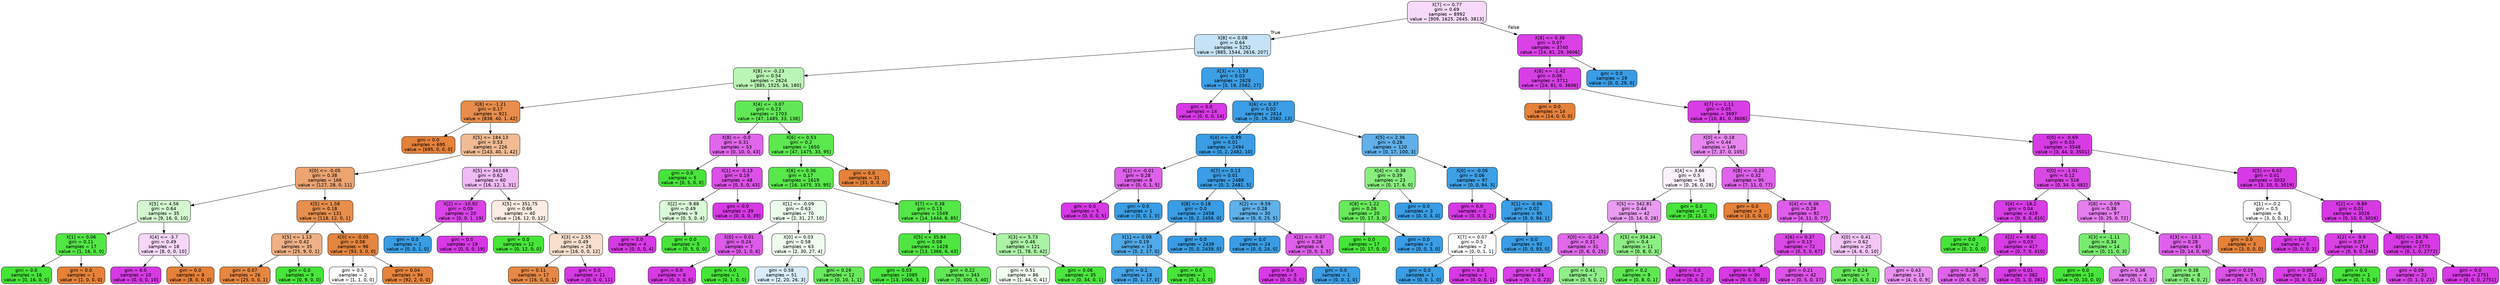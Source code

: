 digraph Tree {
node [shape=box, style="filled, rounded", color="black", fontname=helvetica] ;
edge [fontname=helvetica] ;
0 [label="X[7] <= 0.77\ngini = 0.69\nsamples = 8992\nvalue = [909, 1625, 2645, 3813]", fillcolor="#d739e52f"] ;
1 [label="X[8] <= 0.08\ngini = 0.64\nsamples = 5252\nvalue = [885, 1544, 2616, 207]", fillcolor="#399de54a"] ;
0 -> 1 [labeldistance=2.5, labelangle=45, headlabel="True"] ;
2 [label="X[8] <= -0.23\ngini = 0.54\nsamples = 2624\nvalue = [885, 1525, 34, 180]", fillcolor="#47e5395e"] ;
1 -> 2 ;
3 [label="X[8] <= -1.21\ngini = 0.17\nsamples = 921\nvalue = [838, 40, 1, 42]", fillcolor="#e58139e7"] ;
2 -> 3 ;
4 [label="gini = 0.0\nsamples = 695\nvalue = [695, 0, 0, 0]", fillcolor="#e58139ff"] ;
3 -> 4 ;
5 [label="X[5] <= 184.13\ngini = 0.53\nsamples = 226\nvalue = [143, 40, 1, 42]", fillcolor="#e581398c"] ;
3 -> 5 ;
6 [label="X[0] <= -0.05\ngini = 0.38\nsamples = 166\nvalue = [127, 28, 0, 11]", fillcolor="#e58139b7"] ;
5 -> 6 ;
7 [label="X[5] <= 4.56\ngini = 0.64\nsamples = 35\nvalue = [9, 16, 0, 10]", fillcolor="#47e5393d"] ;
6 -> 7 ;
8 [label="X[1] <= 0.06\ngini = 0.11\nsamples = 17\nvalue = [1, 16, 0, 0]", fillcolor="#47e539ef"] ;
7 -> 8 ;
9 [label="gini = 0.0\nsamples = 16\nvalue = [0, 16, 0, 0]", fillcolor="#47e539ff"] ;
8 -> 9 ;
10 [label="gini = 0.0\nsamples = 1\nvalue = [1, 0, 0, 0]", fillcolor="#e58139ff"] ;
8 -> 10 ;
11 [label="X[4] <= -3.7\ngini = 0.49\nsamples = 18\nvalue = [8, 0, 0, 10]", fillcolor="#d739e533"] ;
7 -> 11 ;
12 [label="gini = 0.0\nsamples = 10\nvalue = [0, 0, 0, 10]", fillcolor="#d739e5ff"] ;
11 -> 12 ;
13 [label="gini = 0.0\nsamples = 8\nvalue = [8, 0, 0, 0]", fillcolor="#e58139ff"] ;
11 -> 13 ;
14 [label="X[5] <= 1.58\ngini = 0.18\nsamples = 131\nvalue = [118, 12, 0, 1]", fillcolor="#e58139e3"] ;
6 -> 14 ;
15 [label="X[5] <= 1.13\ngini = 0.42\nsamples = 35\nvalue = [25, 9, 0, 1]", fillcolor="#e581399d"] ;
14 -> 15 ;
16 [label="gini = 0.07\nsamples = 26\nvalue = [25, 0, 0, 1]", fillcolor="#e58139f5"] ;
15 -> 16 ;
17 [label="gini = 0.0\nsamples = 9\nvalue = [0, 9, 0, 0]", fillcolor="#47e539ff"] ;
15 -> 17 ;
18 [label="X[0] <= -0.05\ngini = 0.06\nsamples = 96\nvalue = [93, 3, 0, 0]", fillcolor="#e58139f7"] ;
14 -> 18 ;
19 [label="gini = 0.5\nsamples = 2\nvalue = [1, 1, 0, 0]", fillcolor="#e5813900"] ;
18 -> 19 ;
20 [label="gini = 0.04\nsamples = 94\nvalue = [92, 2, 0, 0]", fillcolor="#e58139f9"] ;
18 -> 20 ;
21 [label="X[5] <= 343.69\ngini = 0.62\nsamples = 60\nvalue = [16, 12, 1, 31]", fillcolor="#d739e557"] ;
5 -> 21 ;
22 [label="X[2] <= -10.92\ngini = 0.09\nsamples = 20\nvalue = [0, 0, 1, 19]", fillcolor="#d739e5f2"] ;
21 -> 22 ;
23 [label="gini = 0.0\nsamples = 1\nvalue = [0, 0, 1, 0]", fillcolor="#399de5ff"] ;
22 -> 23 ;
24 [label="gini = 0.0\nsamples = 19\nvalue = [0, 0, 0, 19]", fillcolor="#d739e5ff"] ;
22 -> 24 ;
25 [label="X[5] <= 351.75\ngini = 0.66\nsamples = 40\nvalue = [16, 12, 0, 12]", fillcolor="#e5813924"] ;
21 -> 25 ;
26 [label="gini = 0.0\nsamples = 12\nvalue = [0, 12, 0, 0]", fillcolor="#47e539ff"] ;
25 -> 26 ;
27 [label="X[3] <= 2.55\ngini = 0.49\nsamples = 28\nvalue = [16, 0, 0, 12]", fillcolor="#e5813940"] ;
25 -> 27 ;
28 [label="gini = 0.11\nsamples = 17\nvalue = [16, 0, 0, 1]", fillcolor="#e58139ef"] ;
27 -> 28 ;
29 [label="gini = 0.0\nsamples = 11\nvalue = [0, 0, 0, 11]", fillcolor="#d739e5ff"] ;
27 -> 29 ;
30 [label="X[4] <= -3.07\ngini = 0.23\nsamples = 1703\nvalue = [47, 1485, 33, 138]", fillcolor="#47e539db"] ;
2 -> 30 ;
31 [label="X[8] <= -0.0\ngini = 0.31\nsamples = 53\nvalue = [0, 10, 0, 43]", fillcolor="#d739e5c4"] ;
30 -> 31 ;
32 [label="gini = 0.0\nsamples = 5\nvalue = [0, 5, 0, 0]", fillcolor="#47e539ff"] ;
31 -> 32 ;
33 [label="X[1] <= -0.13\ngini = 0.19\nsamples = 48\nvalue = [0, 5, 0, 43]", fillcolor="#d739e5e1"] ;
31 -> 33 ;
34 [label="X[2] <= -9.88\ngini = 0.49\nsamples = 9\nvalue = [0, 5, 0, 4]", fillcolor="#47e53933"] ;
33 -> 34 ;
35 [label="gini = 0.0\nsamples = 4\nvalue = [0, 0, 0, 4]", fillcolor="#d739e5ff"] ;
34 -> 35 ;
36 [label="gini = 0.0\nsamples = 5\nvalue = [0, 5, 0, 0]", fillcolor="#47e539ff"] ;
34 -> 36 ;
37 [label="gini = 0.0\nsamples = 39\nvalue = [0, 0, 0, 39]", fillcolor="#d739e5ff"] ;
33 -> 37 ;
38 [label="X[6] <= 0.53\ngini = 0.2\nsamples = 1650\nvalue = [47, 1475, 33, 95]", fillcolor="#47e539e2"] ;
30 -> 38 ;
39 [label="X[6] <= 0.36\ngini = 0.17\nsamples = 1619\nvalue = [16, 1475, 33, 95]", fillcolor="#47e539e7"] ;
38 -> 39 ;
40 [label="X[1] <= -0.09\ngini = 0.63\nsamples = 70\nvalue = [2, 31, 27, 10]", fillcolor="#47e53918"] ;
39 -> 40 ;
41 [label="X[0] <= 0.01\ngini = 0.24\nsamples = 7\nvalue = [0, 1, 0, 6]", fillcolor="#d739e5d4"] ;
40 -> 41 ;
42 [label="gini = 0.0\nsamples = 6\nvalue = [0, 0, 0, 6]", fillcolor="#d739e5ff"] ;
41 -> 42 ;
43 [label="gini = 0.0\nsamples = 1\nvalue = [0, 1, 0, 0]", fillcolor="#47e539ff"] ;
41 -> 43 ;
44 [label="X[0] <= 0.03\ngini = 0.58\nsamples = 63\nvalue = [2, 30, 27, 4]", fillcolor="#47e53915"] ;
40 -> 44 ;
45 [label="gini = 0.58\nsamples = 51\nvalue = [2, 20, 26, 3]", fillcolor="#399de531"] ;
44 -> 45 ;
46 [label="gini = 0.29\nsamples = 12\nvalue = [0, 10, 1, 1]", fillcolor="#47e539d1"] ;
44 -> 46 ;
47 [label="X[7] <= 0.38\ngini = 0.13\nsamples = 1549\nvalue = [14, 1444, 6, 85]", fillcolor="#47e539ed"] ;
39 -> 47 ;
48 [label="X[5] <= 35.84\ngini = 0.08\nsamples = 1428\nvalue = [13, 1366, 6, 43]", fillcolor="#47e539f4"] ;
47 -> 48 ;
49 [label="gini = 0.03\nsamples = 1085\nvalue = [13, 1066, 3, 3]", fillcolor="#47e539fa"] ;
48 -> 49 ;
50 [label="gini = 0.22\nsamples = 343\nvalue = [0, 300, 3, 40]", fillcolor="#47e539db"] ;
48 -> 50 ;
51 [label="X[3] <= 5.73\ngini = 0.46\nsamples = 121\nvalue = [1, 78, 0, 42]", fillcolor="#47e53974"] ;
47 -> 51 ;
52 [label="gini = 0.51\nsamples = 86\nvalue = [1, 44, 0, 41]", fillcolor="#47e53911"] ;
51 -> 52 ;
53 [label="gini = 0.06\nsamples = 35\nvalue = [0, 34, 0, 1]", fillcolor="#47e539f8"] ;
51 -> 53 ;
54 [label="gini = 0.0\nsamples = 31\nvalue = [31, 0, 0, 0]", fillcolor="#e58139ff"] ;
38 -> 54 ;
55 [label="X[3] <= -1.53\ngini = 0.03\nsamples = 2628\nvalue = [0, 19, 2582, 27]", fillcolor="#399de5fa"] ;
1 -> 55 ;
56 [label="gini = 0.0\nsamples = 14\nvalue = [0, 0, 0, 14]", fillcolor="#d739e5ff"] ;
55 -> 56 ;
57 [label="X[6] <= 0.37\ngini = 0.02\nsamples = 2614\nvalue = [0, 19, 2582, 13]", fillcolor="#399de5fc"] ;
55 -> 57 ;
58 [label="X[4] <= -0.99\ngini = 0.01\nsamples = 2494\nvalue = [0, 2, 2482, 10]", fillcolor="#399de5fe"] ;
57 -> 58 ;
59 [label="X[1] <= -0.01\ngini = 0.28\nsamples = 6\nvalue = [0, 0, 1, 5]", fillcolor="#d739e5cc"] ;
58 -> 59 ;
60 [label="gini = 0.0\nsamples = 5\nvalue = [0, 0, 0, 5]", fillcolor="#d739e5ff"] ;
59 -> 60 ;
61 [label="gini = 0.0\nsamples = 1\nvalue = [0, 0, 1, 0]", fillcolor="#399de5ff"] ;
59 -> 61 ;
62 [label="X[7] <= 0.13\ngini = 0.01\nsamples = 2488\nvalue = [0, 2, 2481, 5]", fillcolor="#399de5fe"] ;
58 -> 62 ;
63 [label="X[8] <= 0.18\ngini = 0.0\nsamples = 2458\nvalue = [0, 2, 2456, 0]", fillcolor="#399de5ff"] ;
62 -> 63 ;
64 [label="X[1] <= 0.08\ngini = 0.19\nsamples = 19\nvalue = [0, 2, 17, 0]", fillcolor="#399de5e1"] ;
63 -> 64 ;
65 [label="gini = 0.1\nsamples = 18\nvalue = [0, 1, 17, 0]", fillcolor="#399de5f0"] ;
64 -> 65 ;
66 [label="gini = 0.0\nsamples = 1\nvalue = [0, 1, 0, 0]", fillcolor="#47e539ff"] ;
64 -> 66 ;
67 [label="gini = 0.0\nsamples = 2439\nvalue = [0, 0, 2439, 0]", fillcolor="#399de5ff"] ;
63 -> 67 ;
68 [label="X[2] <= -9.59\ngini = 0.28\nsamples = 30\nvalue = [0, 0, 25, 5]", fillcolor="#399de5cc"] ;
62 -> 68 ;
69 [label="gini = 0.0\nsamples = 24\nvalue = [0, 0, 24, 0]", fillcolor="#399de5ff"] ;
68 -> 69 ;
70 [label="X[2] <= -9.07\ngini = 0.28\nsamples = 6\nvalue = [0, 0, 1, 5]", fillcolor="#d739e5cc"] ;
68 -> 70 ;
71 [label="gini = 0.0\nsamples = 5\nvalue = [0, 0, 0, 5]", fillcolor="#d739e5ff"] ;
70 -> 71 ;
72 [label="gini = 0.0\nsamples = 1\nvalue = [0, 0, 1, 0]", fillcolor="#399de5ff"] ;
70 -> 72 ;
73 [label="X[5] <= 2.36\ngini = 0.28\nsamples = 120\nvalue = [0, 17, 100, 3]", fillcolor="#399de5cd"] ;
57 -> 73 ;
74 [label="X[4] <= -0.38\ngini = 0.39\nsamples = 23\nvalue = [0, 17, 6, 0]", fillcolor="#47e539a5"] ;
73 -> 74 ;
75 [label="X[8] <= 1.22\ngini = 0.26\nsamples = 20\nvalue = [0, 17, 3, 0]", fillcolor="#47e539d2"] ;
74 -> 75 ;
76 [label="gini = 0.0\nsamples = 17\nvalue = [0, 17, 0, 0]", fillcolor="#47e539ff"] ;
75 -> 76 ;
77 [label="gini = 0.0\nsamples = 3\nvalue = [0, 0, 3, 0]", fillcolor="#399de5ff"] ;
75 -> 77 ;
78 [label="gini = 0.0\nsamples = 3\nvalue = [0, 0, 3, 0]", fillcolor="#399de5ff"] ;
74 -> 78 ;
79 [label="X[0] <= -0.06\ngini = 0.06\nsamples = 97\nvalue = [0, 0, 94, 3]", fillcolor="#399de5f7"] ;
73 -> 79 ;
80 [label="gini = 0.0\nsamples = 2\nvalue = [0, 0, 0, 2]", fillcolor="#d739e5ff"] ;
79 -> 80 ;
81 [label="X[1] <= -0.06\ngini = 0.02\nsamples = 95\nvalue = [0, 0, 94, 1]", fillcolor="#399de5fc"] ;
79 -> 81 ;
82 [label="X[7] <= 0.07\ngini = 0.5\nsamples = 2\nvalue = [0, 0, 1, 1]", fillcolor="#399de500"] ;
81 -> 82 ;
83 [label="gini = 0.0\nsamples = 1\nvalue = [0, 0, 1, 0]", fillcolor="#399de5ff"] ;
82 -> 83 ;
84 [label="gini = 0.0\nsamples = 1\nvalue = [0, 0, 0, 1]", fillcolor="#d739e5ff"] ;
82 -> 84 ;
85 [label="gini = 0.0\nsamples = 93\nvalue = [0, 0, 93, 0]", fillcolor="#399de5ff"] ;
81 -> 85 ;
86 [label="X[8] <= 0.38\ngini = 0.07\nsamples = 3740\nvalue = [24, 81, 29, 3606]", fillcolor="#d739e5f6"] ;
0 -> 86 [labeldistance=2.5, labelangle=-45, headlabel="False"] ;
87 [label="X[8] <= -1.42\ngini = 0.06\nsamples = 3711\nvalue = [24, 81, 0, 3606]", fillcolor="#d739e5f8"] ;
86 -> 87 ;
88 [label="gini = 0.0\nsamples = 14\nvalue = [14, 0, 0, 0]", fillcolor="#e58139ff"] ;
87 -> 88 ;
89 [label="X[7] <= 1.11\ngini = 0.05\nsamples = 3697\nvalue = [10, 81, 0, 3606]", fillcolor="#d739e5f9"] ;
87 -> 89 ;
90 [label="X[0] <= -0.18\ngini = 0.44\nsamples = 149\nvalue = [7, 37, 0, 105]", fillcolor="#d739e59b"] ;
89 -> 90 ;
91 [label="X[4] <= 3.66\ngini = 0.5\nsamples = 54\nvalue = [0, 26, 0, 28]", fillcolor="#d739e512"] ;
90 -> 91 ;
92 [label="X[5] <= 342.81\ngini = 0.44\nsamples = 42\nvalue = [0, 14, 0, 28]", fillcolor="#d739e57f"] ;
91 -> 92 ;
93 [label="X[0] <= -0.24\ngini = 0.31\nsamples = 31\nvalue = [0, 6, 0, 25]", fillcolor="#d739e5c2"] ;
92 -> 93 ;
94 [label="gini = 0.08\nsamples = 24\nvalue = [0, 1, 0, 23]", fillcolor="#d739e5f4"] ;
93 -> 94 ;
95 [label="gini = 0.41\nsamples = 7\nvalue = [0, 5, 0, 2]", fillcolor="#47e53999"] ;
93 -> 95 ;
96 [label="X[5] <= 354.34\ngini = 0.4\nsamples = 11\nvalue = [0, 8, 0, 3]", fillcolor="#47e5399f"] ;
92 -> 96 ;
97 [label="gini = 0.2\nsamples = 9\nvalue = [0, 8, 0, 1]", fillcolor="#47e539df"] ;
96 -> 97 ;
98 [label="gini = 0.0\nsamples = 2\nvalue = [0, 0, 0, 2]", fillcolor="#d739e5ff"] ;
96 -> 98 ;
99 [label="gini = 0.0\nsamples = 12\nvalue = [0, 12, 0, 0]", fillcolor="#47e539ff"] ;
91 -> 99 ;
100 [label="X[8] <= -0.25\ngini = 0.32\nsamples = 95\nvalue = [7, 11, 0, 77]", fillcolor="#d739e5c8"] ;
90 -> 100 ;
101 [label="gini = 0.0\nsamples = 3\nvalue = [3, 0, 0, 0]", fillcolor="#e58139ff"] ;
100 -> 101 ;
102 [label="X[4] <= 6.36\ngini = 0.28\nsamples = 92\nvalue = [4, 11, 0, 77]", fillcolor="#d739e5d0"] ;
100 -> 102 ;
103 [label="X[6] <= 0.37\ngini = 0.13\nsamples = 72\nvalue = [0, 5, 0, 67]", fillcolor="#d739e5ec"] ;
102 -> 103 ;
104 [label="gini = 0.0\nsamples = 30\nvalue = [0, 0, 0, 30]", fillcolor="#d739e5ff"] ;
103 -> 104 ;
105 [label="gini = 0.21\nsamples = 42\nvalue = [0, 5, 0, 37]", fillcolor="#d739e5dd"] ;
103 -> 105 ;
106 [label="X[0] <= 0.41\ngini = 0.62\nsamples = 20\nvalue = [4, 6, 0, 10]", fillcolor="#d739e549"] ;
102 -> 106 ;
107 [label="gini = 0.24\nsamples = 7\nvalue = [0, 6, 0, 1]", fillcolor="#47e539d4"] ;
106 -> 107 ;
108 [label="gini = 0.43\nsamples = 13\nvalue = [4, 0, 0, 9]", fillcolor="#d739e58e"] ;
106 -> 108 ;
109 [label="X[0] <= -0.69\ngini = 0.03\nsamples = 3548\nvalue = [3, 44, 0, 3501]", fillcolor="#d739e5fc"] ;
89 -> 109 ;
110 [label="X[0] <= -1.01\ngini = 0.12\nsamples = 516\nvalue = [0, 34, 0, 482]", fillcolor="#d739e5ed"] ;
109 -> 110 ;
111 [label="X[4] <= -18.2\ngini = 0.04\nsamples = 419\nvalue = [0, 9, 0, 410]", fillcolor="#d739e5f9"] ;
110 -> 111 ;
112 [label="gini = 0.0\nsamples = 2\nvalue = [0, 2, 0, 0]", fillcolor="#47e539ff"] ;
111 -> 112 ;
113 [label="X[2] <= -9.82\ngini = 0.03\nsamples = 417\nvalue = [0, 7, 0, 410]", fillcolor="#d739e5fb"] ;
111 -> 113 ;
114 [label="gini = 0.28\nsamples = 35\nvalue = [0, 6, 0, 29]", fillcolor="#d739e5ca"] ;
113 -> 114 ;
115 [label="gini = 0.01\nsamples = 382\nvalue = [0, 1, 0, 381]", fillcolor="#d739e5fe"] ;
113 -> 115 ;
116 [label="X[8] <= -0.09\ngini = 0.38\nsamples = 97\nvalue = [0, 25, 0, 72]", fillcolor="#d739e5a6"] ;
110 -> 116 ;
117 [label="X[3] <= -1.11\ngini = 0.34\nsamples = 14\nvalue = [0, 11, 0, 3]", fillcolor="#47e539b9"] ;
116 -> 117 ;
118 [label="gini = 0.0\nsamples = 10\nvalue = [0, 10, 0, 0]", fillcolor="#47e539ff"] ;
117 -> 118 ;
119 [label="gini = 0.38\nsamples = 4\nvalue = [0, 1, 0, 3]", fillcolor="#d739e5aa"] ;
117 -> 119 ;
120 [label="X[3] <= -13.1\ngini = 0.28\nsamples = 83\nvalue = [0, 14, 0, 69]", fillcolor="#d739e5cb"] ;
116 -> 120 ;
121 [label="gini = 0.38\nsamples = 8\nvalue = [0, 6, 0, 2]", fillcolor="#47e539aa"] ;
120 -> 121 ;
122 [label="gini = 0.19\nsamples = 75\nvalue = [0, 8, 0, 67]", fillcolor="#d739e5e1"] ;
120 -> 122 ;
123 [label="X[5] <= 6.02\ngini = 0.01\nsamples = 3032\nvalue = [3, 10, 0, 3019]", fillcolor="#d739e5fe"] ;
109 -> 123 ;
124 [label="X[1] <= 0.2\ngini = 0.5\nsamples = 6\nvalue = [3, 0, 0, 3]", fillcolor="#e5813900"] ;
123 -> 124 ;
125 [label="gini = 0.0\nsamples = 3\nvalue = [3, 0, 0, 0]", fillcolor="#e58139ff"] ;
124 -> 125 ;
126 [label="gini = 0.0\nsamples = 3\nvalue = [0, 0, 0, 3]", fillcolor="#d739e5ff"] ;
124 -> 126 ;
127 [label="X[2] <= -9.89\ngini = 0.01\nsamples = 3026\nvalue = [0, 10, 0, 3016]", fillcolor="#d739e5fe"] ;
123 -> 127 ;
128 [label="X[2] <= -9.9\ngini = 0.07\nsamples = 253\nvalue = [0, 9, 0, 244]", fillcolor="#d739e5f6"] ;
127 -> 128 ;
129 [label="gini = 0.06\nsamples = 252\nvalue = [0, 8, 0, 244]", fillcolor="#d739e5f7"] ;
128 -> 129 ;
130 [label="gini = 0.0\nsamples = 1\nvalue = [0, 1, 0, 0]", fillcolor="#47e539ff"] ;
128 -> 130 ;
131 [label="X[5] <= 19.76\ngini = 0.0\nsamples = 2773\nvalue = [0, 1, 0, 2772]", fillcolor="#d739e5ff"] ;
127 -> 131 ;
132 [label="gini = 0.09\nsamples = 22\nvalue = [0, 1, 0, 21]", fillcolor="#d739e5f3"] ;
131 -> 132 ;
133 [label="gini = 0.0\nsamples = 2751\nvalue = [0, 0, 0, 2751]", fillcolor="#d739e5ff"] ;
131 -> 133 ;
134 [label="gini = 0.0\nsamples = 29\nvalue = [0, 0, 29, 0]", fillcolor="#399de5ff"] ;
86 -> 134 ;
}